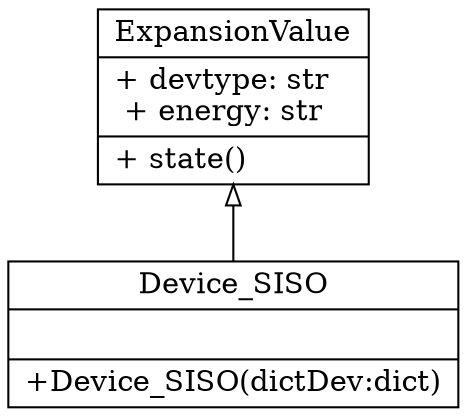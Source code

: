 digraph "classes" {
rankdir=BT
charset="utf-8"
"components.device_siso.Device_SISO" [color="black", fontcoor="black", 
              label="{Device_SISO|
               \l|
               +Device_SISO(dictDev:dict)\l
               }",
               shape="record", style="solid"];

"components.expansionvalue.ExpansionValue" [color="black", fontcoor="black", 
              label="{ExpansionValue|
               + devtype: str\l
               + energy: str\l|
               + state()\l}",
               shape="record", style="solid"];

"components.device_siso.Device_SISO"->"components.expansionvalue.ExpansionValue"[
            arrowhead="empty", arrowtail="none",
            style="solid"];
}
